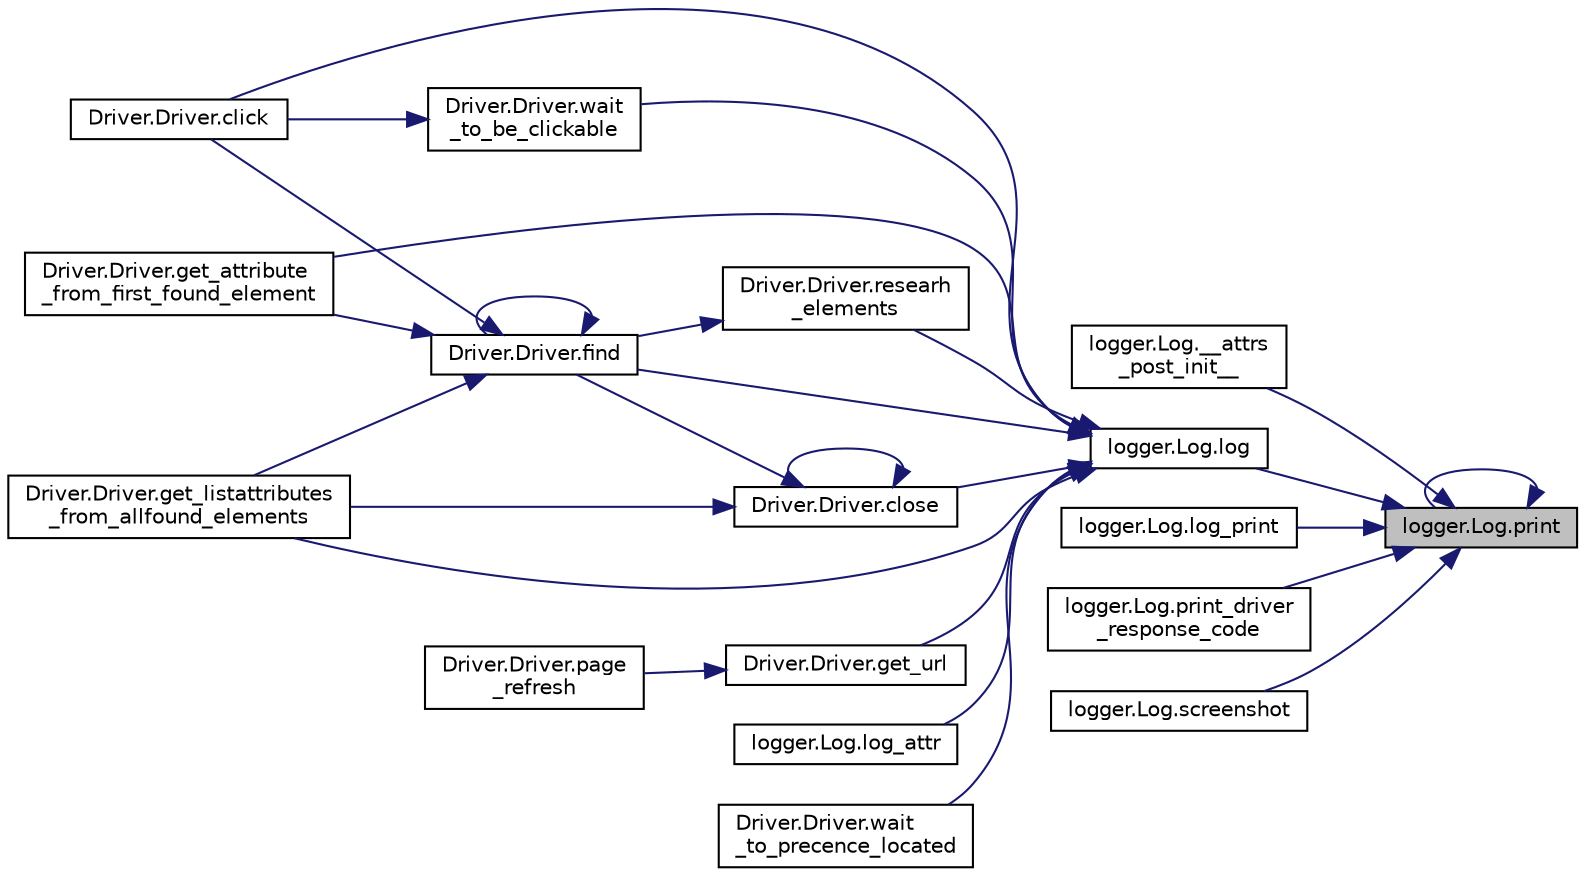 digraph "logger.Log.print"
{
 // LATEX_PDF_SIZE
  edge [fontname="Helvetica",fontsize="10",labelfontname="Helvetica",labelfontsize="10"];
  node [fontname="Helvetica",fontsize="10",shape=record];
  rankdir="RL";
  Node1 [label="logger.Log.print",height=0.2,width=0.4,color="black", fillcolor="grey75", style="filled", fontcolor="black",tooltip=" "];
  Node1 -> Node2 [dir="back",color="midnightblue",fontsize="10",style="solid",fontname="Helvetica"];
  Node2 [label="logger.Log.__attrs\l_post_init__",height=0.2,width=0.4,color="black", fillcolor="white", style="filled",URL="$da/d15/classlogger_1_1_log_ab7c754b9abf01155ce99b8a499065771.html#ab7c754b9abf01155ce99b8a499065771",tooltip=" "];
  Node1 -> Node3 [dir="back",color="midnightblue",fontsize="10",style="solid",fontname="Helvetica"];
  Node3 [label="logger.Log.log",height=0.2,width=0.4,color="black", fillcolor="white", style="filled",URL="$da/d15/classlogger_1_1_log_a4502fe5271ed46c486934669563d428b.html#a4502fe5271ed46c486934669563d428b",tooltip=" "];
  Node3 -> Node4 [dir="back",color="midnightblue",fontsize="10",style="solid",fontname="Helvetica"];
  Node4 [label="Driver.Driver.click",height=0.2,width=0.4,color="black", fillcolor="white", style="filled",URL="$d3/d1e/class_driver_1_1_driver_a2fde78c1fe66c4b257e2eda0534009b7.html#a2fde78c1fe66c4b257e2eda0534009b7",tooltip=" "];
  Node3 -> Node5 [dir="back",color="midnightblue",fontsize="10",style="solid",fontname="Helvetica"];
  Node5 [label="Driver.Driver.close",height=0.2,width=0.4,color="black", fillcolor="white", style="filled",URL="$d3/d1e/class_driver_1_1_driver_a5c17b06d2a192d98a6662641f06a465b.html#a5c17b06d2a192d98a6662641f06a465b",tooltip=" "];
  Node5 -> Node5 [dir="back",color="midnightblue",fontsize="10",style="solid",fontname="Helvetica"];
  Node5 -> Node6 [dir="back",color="midnightblue",fontsize="10",style="solid",fontname="Helvetica"];
  Node6 [label="Driver.Driver.find",height=0.2,width=0.4,color="black", fillcolor="white", style="filled",URL="$d3/d1e/class_driver_1_1_driver_a37e866014a7847b76d4e0658ef69d0f9.html#a37e866014a7847b76d4e0658ef69d0f9",tooltip=" "];
  Node6 -> Node4 [dir="back",color="midnightblue",fontsize="10",style="solid",fontname="Helvetica"];
  Node6 -> Node6 [dir="back",color="midnightblue",fontsize="10",style="solid",fontname="Helvetica"];
  Node6 -> Node7 [dir="back",color="midnightblue",fontsize="10",style="solid",fontname="Helvetica"];
  Node7 [label="Driver.Driver.get_attribute\l_from_first_found_element",height=0.2,width=0.4,color="black", fillcolor="white", style="filled",URL="$d3/d1e/class_driver_1_1_driver_a878468a35e12a81a5d6bd3a1ab58d775.html#a878468a35e12a81a5d6bd3a1ab58d775",tooltip=" "];
  Node6 -> Node8 [dir="back",color="midnightblue",fontsize="10",style="solid",fontname="Helvetica"];
  Node8 [label="Driver.Driver.get_listattributes\l_from_allfound_elements",height=0.2,width=0.4,color="black", fillcolor="white", style="filled",URL="$d3/d1e/class_driver_1_1_driver_a39868ccb3b938d9a73d7ab5d58024c54.html#a39868ccb3b938d9a73d7ab5d58024c54",tooltip=" "];
  Node5 -> Node8 [dir="back",color="midnightblue",fontsize="10",style="solid",fontname="Helvetica"];
  Node3 -> Node6 [dir="back",color="midnightblue",fontsize="10",style="solid",fontname="Helvetica"];
  Node3 -> Node7 [dir="back",color="midnightblue",fontsize="10",style="solid",fontname="Helvetica"];
  Node3 -> Node8 [dir="back",color="midnightblue",fontsize="10",style="solid",fontname="Helvetica"];
  Node3 -> Node9 [dir="back",color="midnightblue",fontsize="10",style="solid",fontname="Helvetica"];
  Node9 [label="Driver.Driver.get_url",height=0.2,width=0.4,color="black", fillcolor="white", style="filled",URL="$d3/d1e/class_driver_1_1_driver_ae1b93fb85cef351a2c95a6c79a98ad10.html#ae1b93fb85cef351a2c95a6c79a98ad10",tooltip=" "];
  Node9 -> Node10 [dir="back",color="midnightblue",fontsize="10",style="solid",fontname="Helvetica"];
  Node10 [label="Driver.Driver.page\l_refresh",height=0.2,width=0.4,color="black", fillcolor="white", style="filled",URL="$d3/d1e/class_driver_1_1_driver_a411507798e3a946e58a023e2f34f36b8.html#a411507798e3a946e58a023e2f34f36b8",tooltip=" "];
  Node3 -> Node11 [dir="back",color="midnightblue",fontsize="10",style="solid",fontname="Helvetica"];
  Node11 [label="logger.Log.log_attr",height=0.2,width=0.4,color="black", fillcolor="white", style="filled",URL="$da/d15/classlogger_1_1_log_a06207045e0bc17c602f0e514fc01eb38.html#a06207045e0bc17c602f0e514fc01eb38",tooltip=" "];
  Node3 -> Node12 [dir="back",color="midnightblue",fontsize="10",style="solid",fontname="Helvetica"];
  Node12 [label="Driver.Driver.researh\l_elements",height=0.2,width=0.4,color="black", fillcolor="white", style="filled",URL="$d3/d1e/class_driver_1_1_driver_a75da44ba2d8e1c9c26320d69e8a4382b.html#a75da44ba2d8e1c9c26320d69e8a4382b",tooltip=" "];
  Node12 -> Node6 [dir="back",color="midnightblue",fontsize="10",style="solid",fontname="Helvetica"];
  Node3 -> Node13 [dir="back",color="midnightblue",fontsize="10",style="solid",fontname="Helvetica"];
  Node13 [label="Driver.Driver.wait\l_to_be_clickable",height=0.2,width=0.4,color="black", fillcolor="white", style="filled",URL="$d3/d1e/class_driver_1_1_driver_a3157c7e055455446f2523b2982fd79ca.html#a3157c7e055455446f2523b2982fd79ca",tooltip=" "];
  Node13 -> Node4 [dir="back",color="midnightblue",fontsize="10",style="solid",fontname="Helvetica"];
  Node3 -> Node14 [dir="back",color="midnightblue",fontsize="10",style="solid",fontname="Helvetica"];
  Node14 [label="Driver.Driver.wait\l_to_precence_located",height=0.2,width=0.4,color="black", fillcolor="white", style="filled",URL="$d3/d1e/class_driver_1_1_driver_ab1a7453953c1b003b3df1aff7f23fc77.html#ab1a7453953c1b003b3df1aff7f23fc77",tooltip=" "];
  Node1 -> Node15 [dir="back",color="midnightblue",fontsize="10",style="solid",fontname="Helvetica"];
  Node15 [label="logger.Log.log_print",height=0.2,width=0.4,color="black", fillcolor="white", style="filled",URL="$da/d15/classlogger_1_1_log_aae53126751a87b80e00800091575fcfd.html#aae53126751a87b80e00800091575fcfd",tooltip=" "];
  Node1 -> Node1 [dir="back",color="midnightblue",fontsize="10",style="solid",fontname="Helvetica"];
  Node1 -> Node16 [dir="back",color="midnightblue",fontsize="10",style="solid",fontname="Helvetica"];
  Node16 [label="logger.Log.print_driver\l_response_code",height=0.2,width=0.4,color="black", fillcolor="white", style="filled",URL="$da/d15/classlogger_1_1_log_ac8668e39d764aa67deeb80dd454ba577.html#ac8668e39d764aa67deeb80dd454ba577",tooltip=" "];
  Node1 -> Node17 [dir="back",color="midnightblue",fontsize="10",style="solid",fontname="Helvetica"];
  Node17 [label="logger.Log.screenshot",height=0.2,width=0.4,color="black", fillcolor="white", style="filled",URL="$da/d15/classlogger_1_1_log_aa15a2963c3a1df63abd802c96de441d2.html#aa15a2963c3a1df63abd802c96de441d2",tooltip=" "];
}
